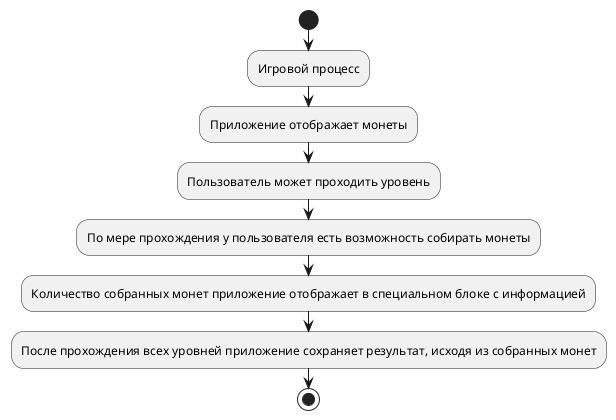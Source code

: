 @startuml

start

:Игровой процесс;
:Приложение отображает монеты;
:Пользователь может проходить уровень;
:По мере прохождения у пользователя есть возможность собирать монеты;
:Количество собранных монет приложение отображает в специальном блоке с информацией;
:После прохождения всех уровней приложение сохраняет результат, исходя из собранных монет;

stop

@enduml